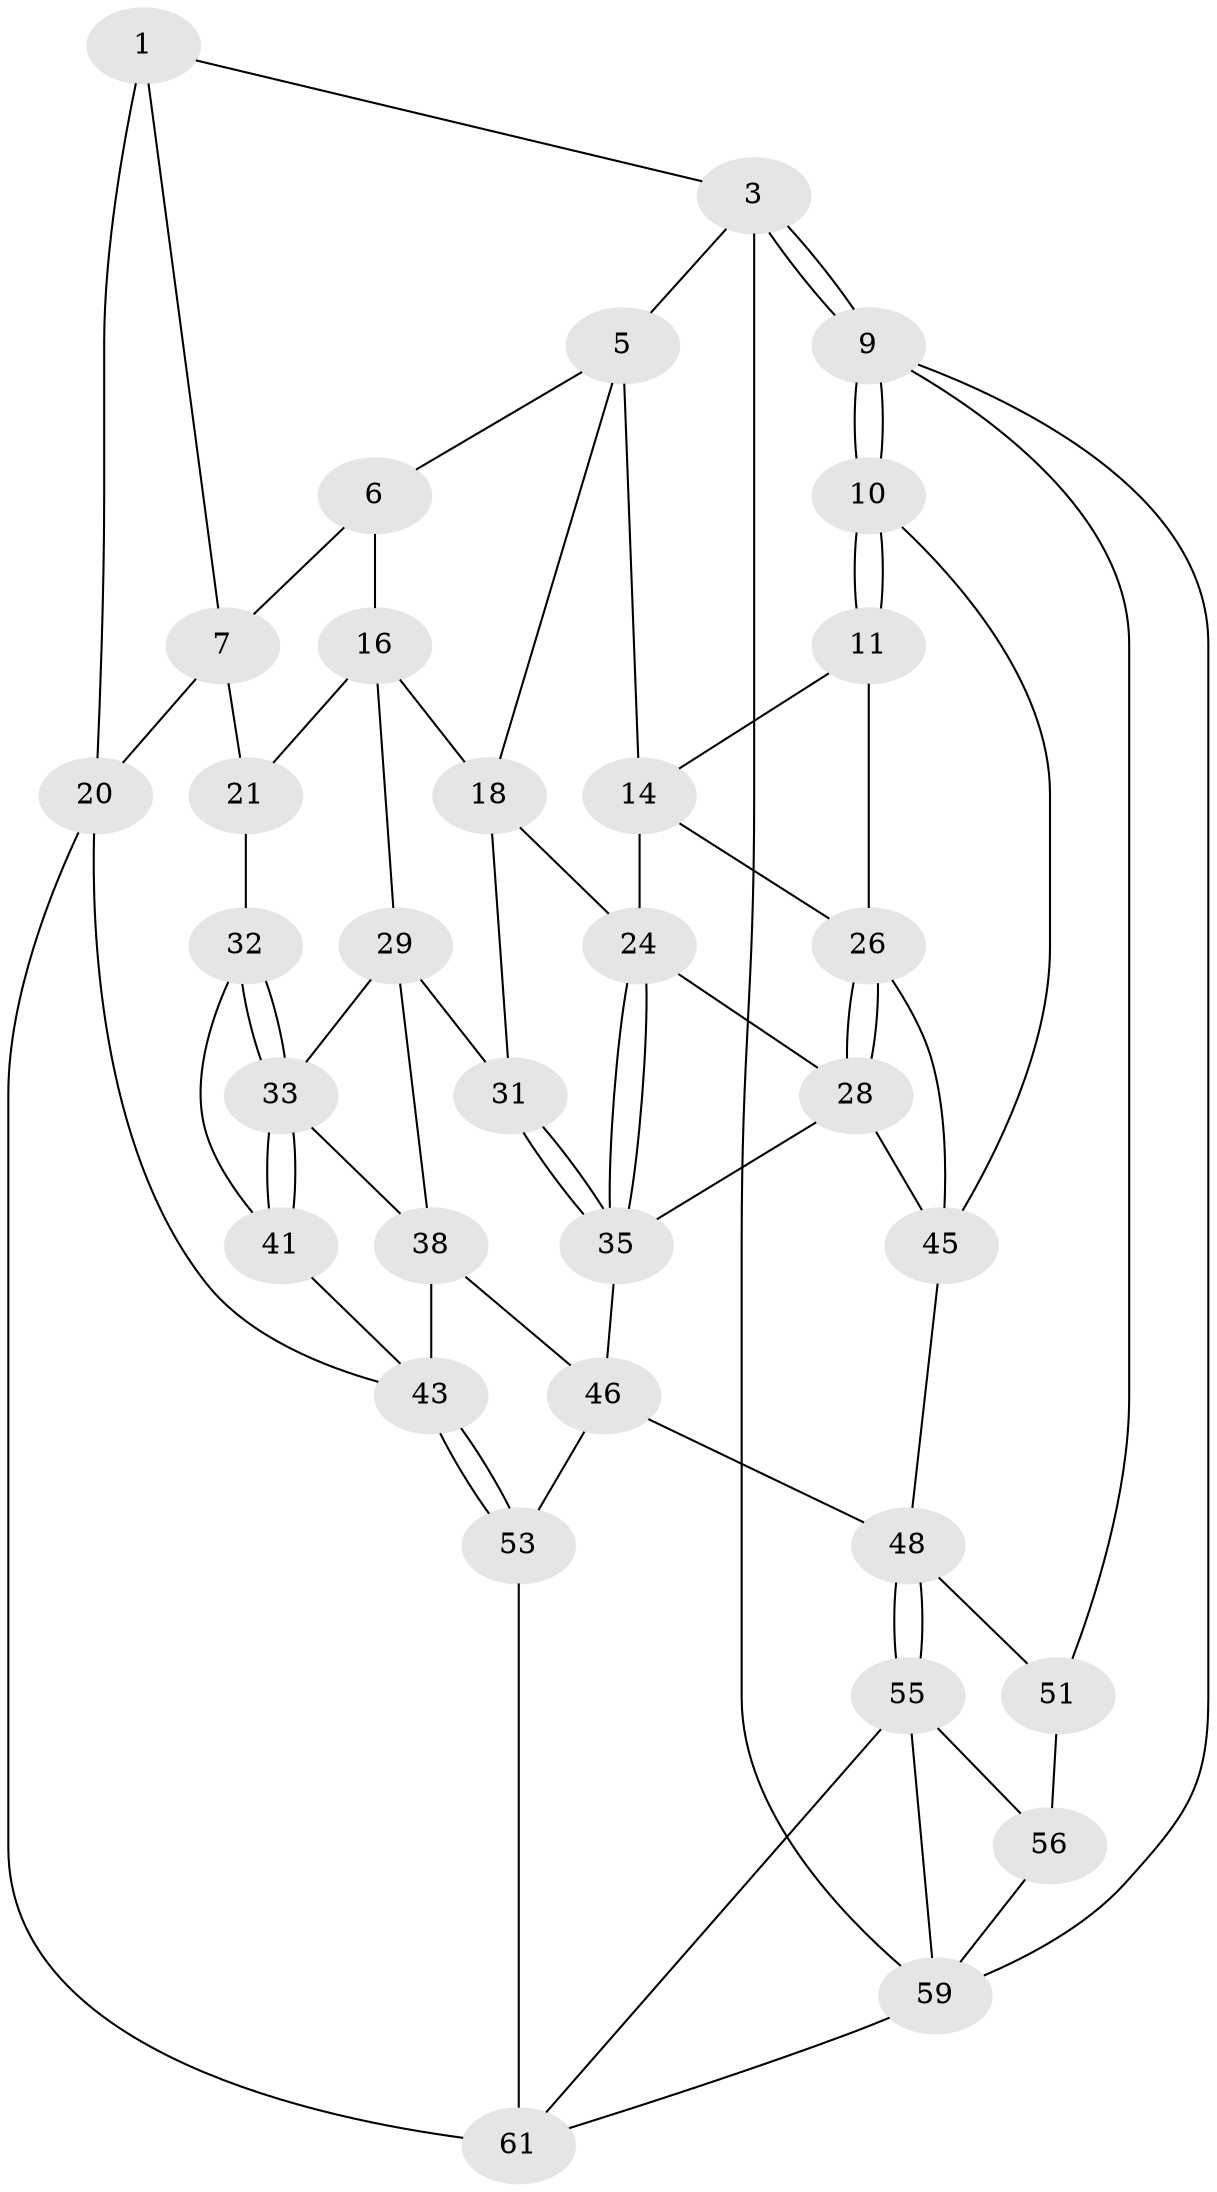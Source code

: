 // original degree distribution, {3: 0.047619047619047616, 5: 0.5238095238095238, 6: 0.20634920634920634, 4: 0.2222222222222222}
// Generated by graph-tools (version 1.1) at 2025/42/03/06/25 10:42:35]
// undirected, 33 vertices, 71 edges
graph export_dot {
graph [start="1"]
  node [color=gray90,style=filled];
  1 [pos="+0.7269745302502696+0",super="+2"];
  3 [pos="+0+0",super="+4"];
  5 [pos="+0.5332713670702759+0",super="+13"];
  6 [pos="+0.6198410576296254+0",super="+8"];
  7 [pos="+0.8294090917791711+0.15010954337950538",super="+19"];
  9 [pos="+0+0.2967266140895775",super="+52"];
  10 [pos="+0+0.2838820163518717"];
  11 [pos="+0+0.27722330045112237",super="+12"];
  14 [pos="+0.2944921217308261+0.18672243324565682",super="+15"];
  16 [pos="+0.7018623124547704+0.24865152034689697",super="+17"];
  18 [pos="+0.506225609154578+0.15192309608044052",super="+23"];
  20 [pos="+1+0.1668411737587776",super="+42"];
  21 [pos="+0.9665272027916942+0.23184932052159601",super="+22"];
  24 [pos="+0.39653369875277555+0.3171324976798156",super="+25"];
  26 [pos="+0.20483961367388123+0.27156275507940564",super="+27"];
  28 [pos="+0.31611857812851246+0.3556306124869433",super="+37"];
  29 [pos="+0.6784171902734554+0.2908669342601682",super="+30"];
  31 [pos="+0.5320955092123578+0.3547956069314129"];
  32 [pos="+0.7852372440790112+0.3294579256720605",super="+40"];
  33 [pos="+0.8001930170459035+0.4191941175972331",super="+34"];
  35 [pos="+0.42882109245329614+0.4137507854972622",super="+36"];
  38 [pos="+0.6875206431221379+0.5477442724651096",super="+39"];
  41 [pos="+0.8116607957733298+0.4680308286697638"];
  43 [pos="+0.9821212503499692+0.645359335842127",super="+44"];
  45 [pos="+0.23831164393198132+0.46609569390135114",super="+50"];
  46 [pos="+0.48457601346343976+0.6808802981705776",super="+47"];
  48 [pos="+0.4829988342950611+0.6833989217852849",super="+49"];
  51 [pos="+0.02513717431813685+0.6861912491090437",super="+57"];
  53 [pos="+0.8193639210611504+0.8683425807135702",super="+54"];
  55 [pos="+0.38556309129271615+0.7847935915397944",super="+62"];
  56 [pos="+0.3520047472861756+0.8004873573979348",super="+58"];
  59 [pos="+0.10466035243023289+1",super="+60"];
  61 [pos="+0.6349449262730175+1",super="+63"];
  1 -- 7;
  1 -- 3;
  1 -- 20 [weight=2];
  3 -- 9;
  3 -- 9;
  3 -- 5;
  3 -- 59;
  5 -- 6;
  5 -- 18;
  5 -- 14;
  6 -- 16;
  6 -- 7;
  7 -- 20;
  7 -- 21;
  9 -- 10;
  9 -- 10;
  9 -- 51;
  9 -- 59;
  10 -- 11;
  10 -- 11;
  10 -- 45;
  11 -- 14;
  11 -- 26;
  14 -- 26;
  14 -- 24;
  16 -- 21;
  16 -- 18;
  16 -- 29;
  18 -- 24;
  18 -- 31;
  20 -- 43;
  20 -- 61;
  21 -- 32 [weight=2];
  24 -- 35;
  24 -- 35;
  24 -- 28;
  26 -- 28;
  26 -- 28;
  26 -- 45;
  28 -- 35;
  28 -- 45;
  29 -- 33;
  29 -- 38;
  29 -- 31;
  31 -- 35;
  31 -- 35;
  32 -- 33;
  32 -- 33;
  32 -- 41;
  33 -- 41;
  33 -- 41;
  33 -- 38;
  35 -- 46;
  38 -- 46;
  38 -- 43;
  41 -- 43;
  43 -- 53;
  43 -- 53;
  45 -- 48;
  46 -- 48;
  46 -- 53;
  48 -- 55;
  48 -- 55;
  48 -- 51;
  51 -- 56 [weight=2];
  53 -- 61 [weight=2];
  55 -- 56;
  55 -- 59;
  55 -- 61;
  56 -- 59;
  59 -- 61;
}
